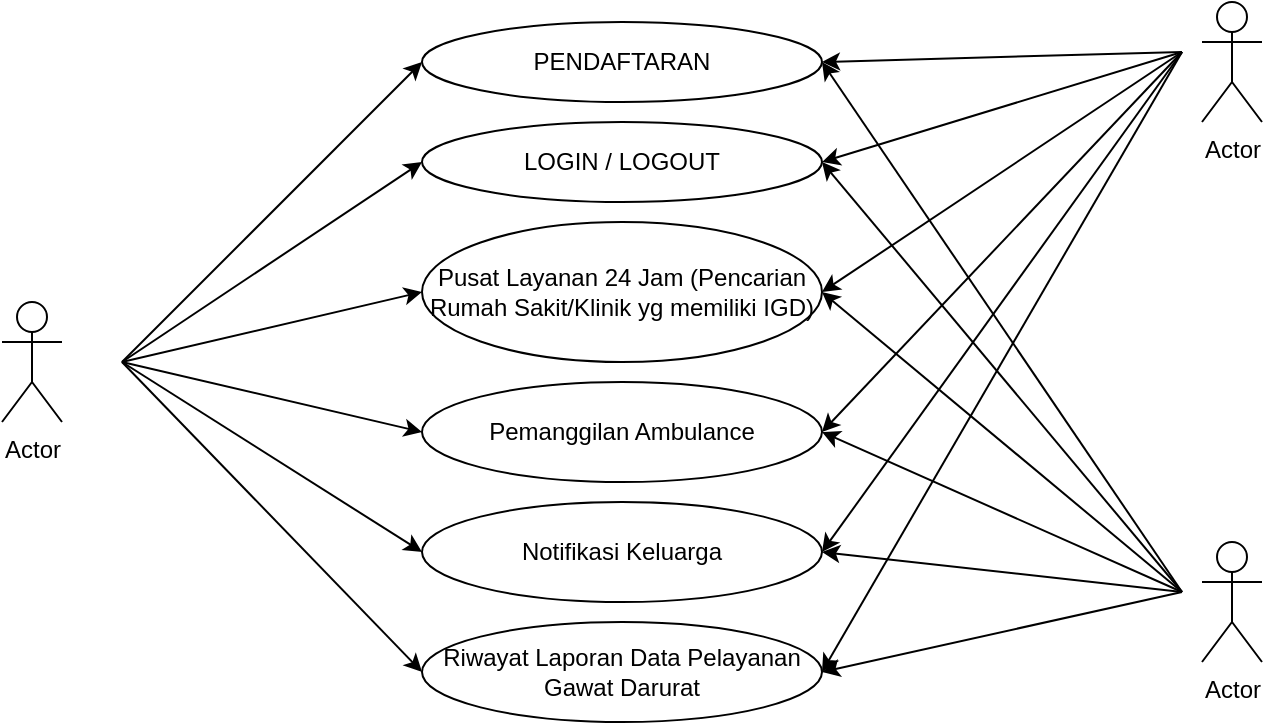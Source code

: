 <mxfile version="21.6.6" type="github">
  <diagram name="Page-1" id="dsVNjCtWWptETLO4u0rz">
    <mxGraphModel dx="1034" dy="456" grid="1" gridSize="10" guides="1" tooltips="1" connect="1" arrows="1" fold="1" page="1" pageScale="1" pageWidth="850" pageHeight="1100" math="0" shadow="0">
      <root>
        <mxCell id="0" />
        <mxCell id="1" parent="0" />
        <mxCell id="dwr_nDWc3QIwHIGkKRGC-1" value="Actor" style="shape=umlActor;verticalLabelPosition=bottom;verticalAlign=top;html=1;outlineConnect=0;" parent="1" vertex="1">
          <mxGeometry x="60" y="250" width="30" height="60" as="geometry" />
        </mxCell>
        <mxCell id="dwr_nDWc3QIwHIGkKRGC-2" value="LOGIN / LOGOUT" style="ellipse;whiteSpace=wrap;html=1;" parent="1" vertex="1">
          <mxGeometry x="270" y="160" width="200" height="40" as="geometry" />
        </mxCell>
        <mxCell id="dwr_nDWc3QIwHIGkKRGC-3" value="PENDAFTARAN" style="ellipse;whiteSpace=wrap;html=1;" parent="1" vertex="1">
          <mxGeometry x="270" y="110" width="200" height="40" as="geometry" />
        </mxCell>
        <mxCell id="dwr_nDWc3QIwHIGkKRGC-4" value="Pusat Layanan 24 Jam (Pencarian Rumah Sakit/Klinik yg memiliki IGD)" style="ellipse;whiteSpace=wrap;html=1;" parent="1" vertex="1">
          <mxGeometry x="270" y="210" width="200" height="70" as="geometry" />
        </mxCell>
        <mxCell id="dwr_nDWc3QIwHIGkKRGC-5" value="Pemanggilan Ambulance" style="ellipse;whiteSpace=wrap;html=1;" parent="1" vertex="1">
          <mxGeometry x="270" y="290" width="200" height="50" as="geometry" />
        </mxCell>
        <mxCell id="dwr_nDWc3QIwHIGkKRGC-6" value="Notifikasi Keluarga" style="ellipse;whiteSpace=wrap;html=1;" parent="1" vertex="1">
          <mxGeometry x="270" y="350" width="200" height="50" as="geometry" />
        </mxCell>
        <mxCell id="dwr_nDWc3QIwHIGkKRGC-7" value="Riwayat Laporan Data Pelayanan Gawat Darurat" style="ellipse;whiteSpace=wrap;html=1;" parent="1" vertex="1">
          <mxGeometry x="270" y="410" width="200" height="50" as="geometry" />
        </mxCell>
        <mxCell id="dwr_nDWc3QIwHIGkKRGC-11" value="" style="endArrow=classic;html=1;rounded=0;entryX=0;entryY=0.5;entryDx=0;entryDy=0;" parent="1" target="dwr_nDWc3QIwHIGkKRGC-3" edge="1">
          <mxGeometry width="50" height="50" relative="1" as="geometry">
            <mxPoint x="120" y="280" as="sourcePoint" />
            <mxPoint x="200" y="225" as="targetPoint" />
          </mxGeometry>
        </mxCell>
        <mxCell id="dwr_nDWc3QIwHIGkKRGC-12" value="" style="endArrow=classic;html=1;rounded=0;entryX=0;entryY=0.5;entryDx=0;entryDy=0;" parent="1" target="dwr_nDWc3QIwHIGkKRGC-2" edge="1">
          <mxGeometry width="50" height="50" relative="1" as="geometry">
            <mxPoint x="120" y="280" as="sourcePoint" />
            <mxPoint x="280" y="100" as="targetPoint" />
          </mxGeometry>
        </mxCell>
        <mxCell id="dwr_nDWc3QIwHIGkKRGC-13" value="" style="endArrow=classic;html=1;rounded=0;entryX=0;entryY=0.5;entryDx=0;entryDy=0;" parent="1" target="dwr_nDWc3QIwHIGkKRGC-4" edge="1">
          <mxGeometry width="50" height="50" relative="1" as="geometry">
            <mxPoint x="120" y="280" as="sourcePoint" />
            <mxPoint x="280" y="160" as="targetPoint" />
          </mxGeometry>
        </mxCell>
        <mxCell id="dwr_nDWc3QIwHIGkKRGC-14" value="" style="endArrow=classic;html=1;rounded=0;entryX=0;entryY=0.5;entryDx=0;entryDy=0;" parent="1" target="dwr_nDWc3QIwHIGkKRGC-5" edge="1">
          <mxGeometry width="50" height="50" relative="1" as="geometry">
            <mxPoint x="120" y="280" as="sourcePoint" />
            <mxPoint x="280" y="220" as="targetPoint" />
          </mxGeometry>
        </mxCell>
        <mxCell id="dwr_nDWc3QIwHIGkKRGC-15" value="" style="endArrow=classic;html=1;rounded=0;entryX=0;entryY=0.5;entryDx=0;entryDy=0;" parent="1" target="dwr_nDWc3QIwHIGkKRGC-6" edge="1">
          <mxGeometry width="50" height="50" relative="1" as="geometry">
            <mxPoint x="120" y="280" as="sourcePoint" />
            <mxPoint x="280" y="280" as="targetPoint" />
          </mxGeometry>
        </mxCell>
        <mxCell id="dwr_nDWc3QIwHIGkKRGC-16" value="" style="endArrow=classic;html=1;rounded=0;entryX=0;entryY=0.5;entryDx=0;entryDy=0;" parent="1" target="dwr_nDWc3QIwHIGkKRGC-7" edge="1">
          <mxGeometry width="50" height="50" relative="1" as="geometry">
            <mxPoint x="120" y="280" as="sourcePoint" />
            <mxPoint x="280" y="340" as="targetPoint" />
          </mxGeometry>
        </mxCell>
        <mxCell id="dwr_nDWc3QIwHIGkKRGC-19" value="Actor" style="shape=umlActor;verticalLabelPosition=bottom;verticalAlign=top;html=1;outlineConnect=0;" parent="1" vertex="1">
          <mxGeometry x="660" y="100" width="30" height="60" as="geometry" />
        </mxCell>
        <mxCell id="dwr_nDWc3QIwHIGkKRGC-20" value="" style="endArrow=classic;html=1;rounded=0;entryX=1;entryY=0.5;entryDx=0;entryDy=0;" parent="1" target="dwr_nDWc3QIwHIGkKRGC-3" edge="1">
          <mxGeometry width="50" height="50" relative="1" as="geometry">
            <mxPoint x="650" y="125" as="sourcePoint" />
            <mxPoint x="670" y="45" as="targetPoint" />
          </mxGeometry>
        </mxCell>
        <mxCell id="dwr_nDWc3QIwHIGkKRGC-21" value="" style="endArrow=classic;html=1;rounded=0;entryX=1;entryY=0.5;entryDx=0;entryDy=0;" parent="1" target="dwr_nDWc3QIwHIGkKRGC-2" edge="1">
          <mxGeometry width="50" height="50" relative="1" as="geometry">
            <mxPoint x="650" y="125" as="sourcePoint" />
            <mxPoint x="770" y="35" as="targetPoint" />
          </mxGeometry>
        </mxCell>
        <mxCell id="dwr_nDWc3QIwHIGkKRGC-22" value="" style="endArrow=classic;html=1;rounded=0;entryX=1;entryY=0.5;entryDx=0;entryDy=0;" parent="1" target="dwr_nDWc3QIwHIGkKRGC-4" edge="1">
          <mxGeometry width="50" height="50" relative="1" as="geometry">
            <mxPoint x="650" y="125" as="sourcePoint" />
            <mxPoint x="670" y="225" as="targetPoint" />
          </mxGeometry>
        </mxCell>
        <mxCell id="dwr_nDWc3QIwHIGkKRGC-23" value="" style="endArrow=classic;html=1;rounded=0;entryX=1;entryY=0.5;entryDx=0;entryDy=0;" parent="1" target="dwr_nDWc3QIwHIGkKRGC-5" edge="1">
          <mxGeometry width="50" height="50" relative="1" as="geometry">
            <mxPoint x="650" y="125" as="sourcePoint" />
            <mxPoint x="640" y="280" as="targetPoint" />
          </mxGeometry>
        </mxCell>
        <mxCell id="dwr_nDWc3QIwHIGkKRGC-24" value="" style="endArrow=classic;html=1;rounded=0;entryX=1;entryY=0.5;entryDx=0;entryDy=0;" parent="1" target="dwr_nDWc3QIwHIGkKRGC-7" edge="1">
          <mxGeometry width="50" height="50" relative="1" as="geometry">
            <mxPoint x="650" y="125" as="sourcePoint" />
            <mxPoint x="670" y="385" as="targetPoint" />
          </mxGeometry>
        </mxCell>
        <mxCell id="dwr_nDWc3QIwHIGkKRGC-25" value="" style="endArrow=classic;html=1;rounded=0;entryX=1;entryY=0.5;entryDx=0;entryDy=0;" parent="1" target="dwr_nDWc3QIwHIGkKRGC-6" edge="1">
          <mxGeometry width="50" height="50" relative="1" as="geometry">
            <mxPoint x="650" y="125" as="sourcePoint" />
            <mxPoint x="680" y="395" as="targetPoint" />
          </mxGeometry>
        </mxCell>
        <mxCell id="dwr_nDWc3QIwHIGkKRGC-26" value="Actor" style="shape=umlActor;verticalLabelPosition=bottom;verticalAlign=top;html=1;outlineConnect=0;" parent="1" vertex="1">
          <mxGeometry x="660" y="370" width="30" height="60" as="geometry" />
        </mxCell>
        <mxCell id="dwr_nDWc3QIwHIGkKRGC-27" value="" style="endArrow=classic;html=1;rounded=0;entryX=1;entryY=0.5;entryDx=0;entryDy=0;" parent="1" target="dwr_nDWc3QIwHIGkKRGC-3" edge="1">
          <mxGeometry width="50" height="50" relative="1" as="geometry">
            <mxPoint x="650" y="395" as="sourcePoint" />
            <mxPoint x="470" y="400" as="targetPoint" />
          </mxGeometry>
        </mxCell>
        <mxCell id="dwr_nDWc3QIwHIGkKRGC-28" value="" style="endArrow=classic;html=1;rounded=0;" parent="1" edge="1">
          <mxGeometry width="50" height="50" relative="1" as="geometry">
            <mxPoint x="650" y="395" as="sourcePoint" />
            <mxPoint x="470" y="180" as="targetPoint" />
          </mxGeometry>
        </mxCell>
        <mxCell id="dwr_nDWc3QIwHIGkKRGC-29" value="" style="endArrow=classic;html=1;rounded=0;entryX=1;entryY=0.5;entryDx=0;entryDy=0;" parent="1" target="dwr_nDWc3QIwHIGkKRGC-4" edge="1">
          <mxGeometry width="50" height="50" relative="1" as="geometry">
            <mxPoint x="650" y="395" as="sourcePoint" />
            <mxPoint x="470" y="515" as="targetPoint" />
          </mxGeometry>
        </mxCell>
        <mxCell id="dwr_nDWc3QIwHIGkKRGC-30" value="" style="endArrow=classic;html=1;rounded=0;entryX=1;entryY=0.5;entryDx=0;entryDy=0;" parent="1" target="dwr_nDWc3QIwHIGkKRGC-5" edge="1">
          <mxGeometry width="50" height="50" relative="1" as="geometry">
            <mxPoint x="650" y="395" as="sourcePoint" />
            <mxPoint x="470" y="585" as="targetPoint" />
          </mxGeometry>
        </mxCell>
        <mxCell id="dwr_nDWc3QIwHIGkKRGC-31" value="" style="endArrow=classic;html=1;rounded=0;entryX=1;entryY=0.5;entryDx=0;entryDy=0;" parent="1" target="dwr_nDWc3QIwHIGkKRGC-7" edge="1">
          <mxGeometry width="50" height="50" relative="1" as="geometry">
            <mxPoint x="650" y="395" as="sourcePoint" />
            <mxPoint x="470" y="705" as="targetPoint" />
          </mxGeometry>
        </mxCell>
        <mxCell id="dwr_nDWc3QIwHIGkKRGC-32" value="" style="endArrow=classic;html=1;rounded=0;entryX=1;entryY=0.5;entryDx=0;entryDy=0;" parent="1" target="dwr_nDWc3QIwHIGkKRGC-6" edge="1">
          <mxGeometry width="50" height="50" relative="1" as="geometry">
            <mxPoint x="650" y="395" as="sourcePoint" />
            <mxPoint x="470" y="645" as="targetPoint" />
          </mxGeometry>
        </mxCell>
      </root>
    </mxGraphModel>
  </diagram>
</mxfile>
